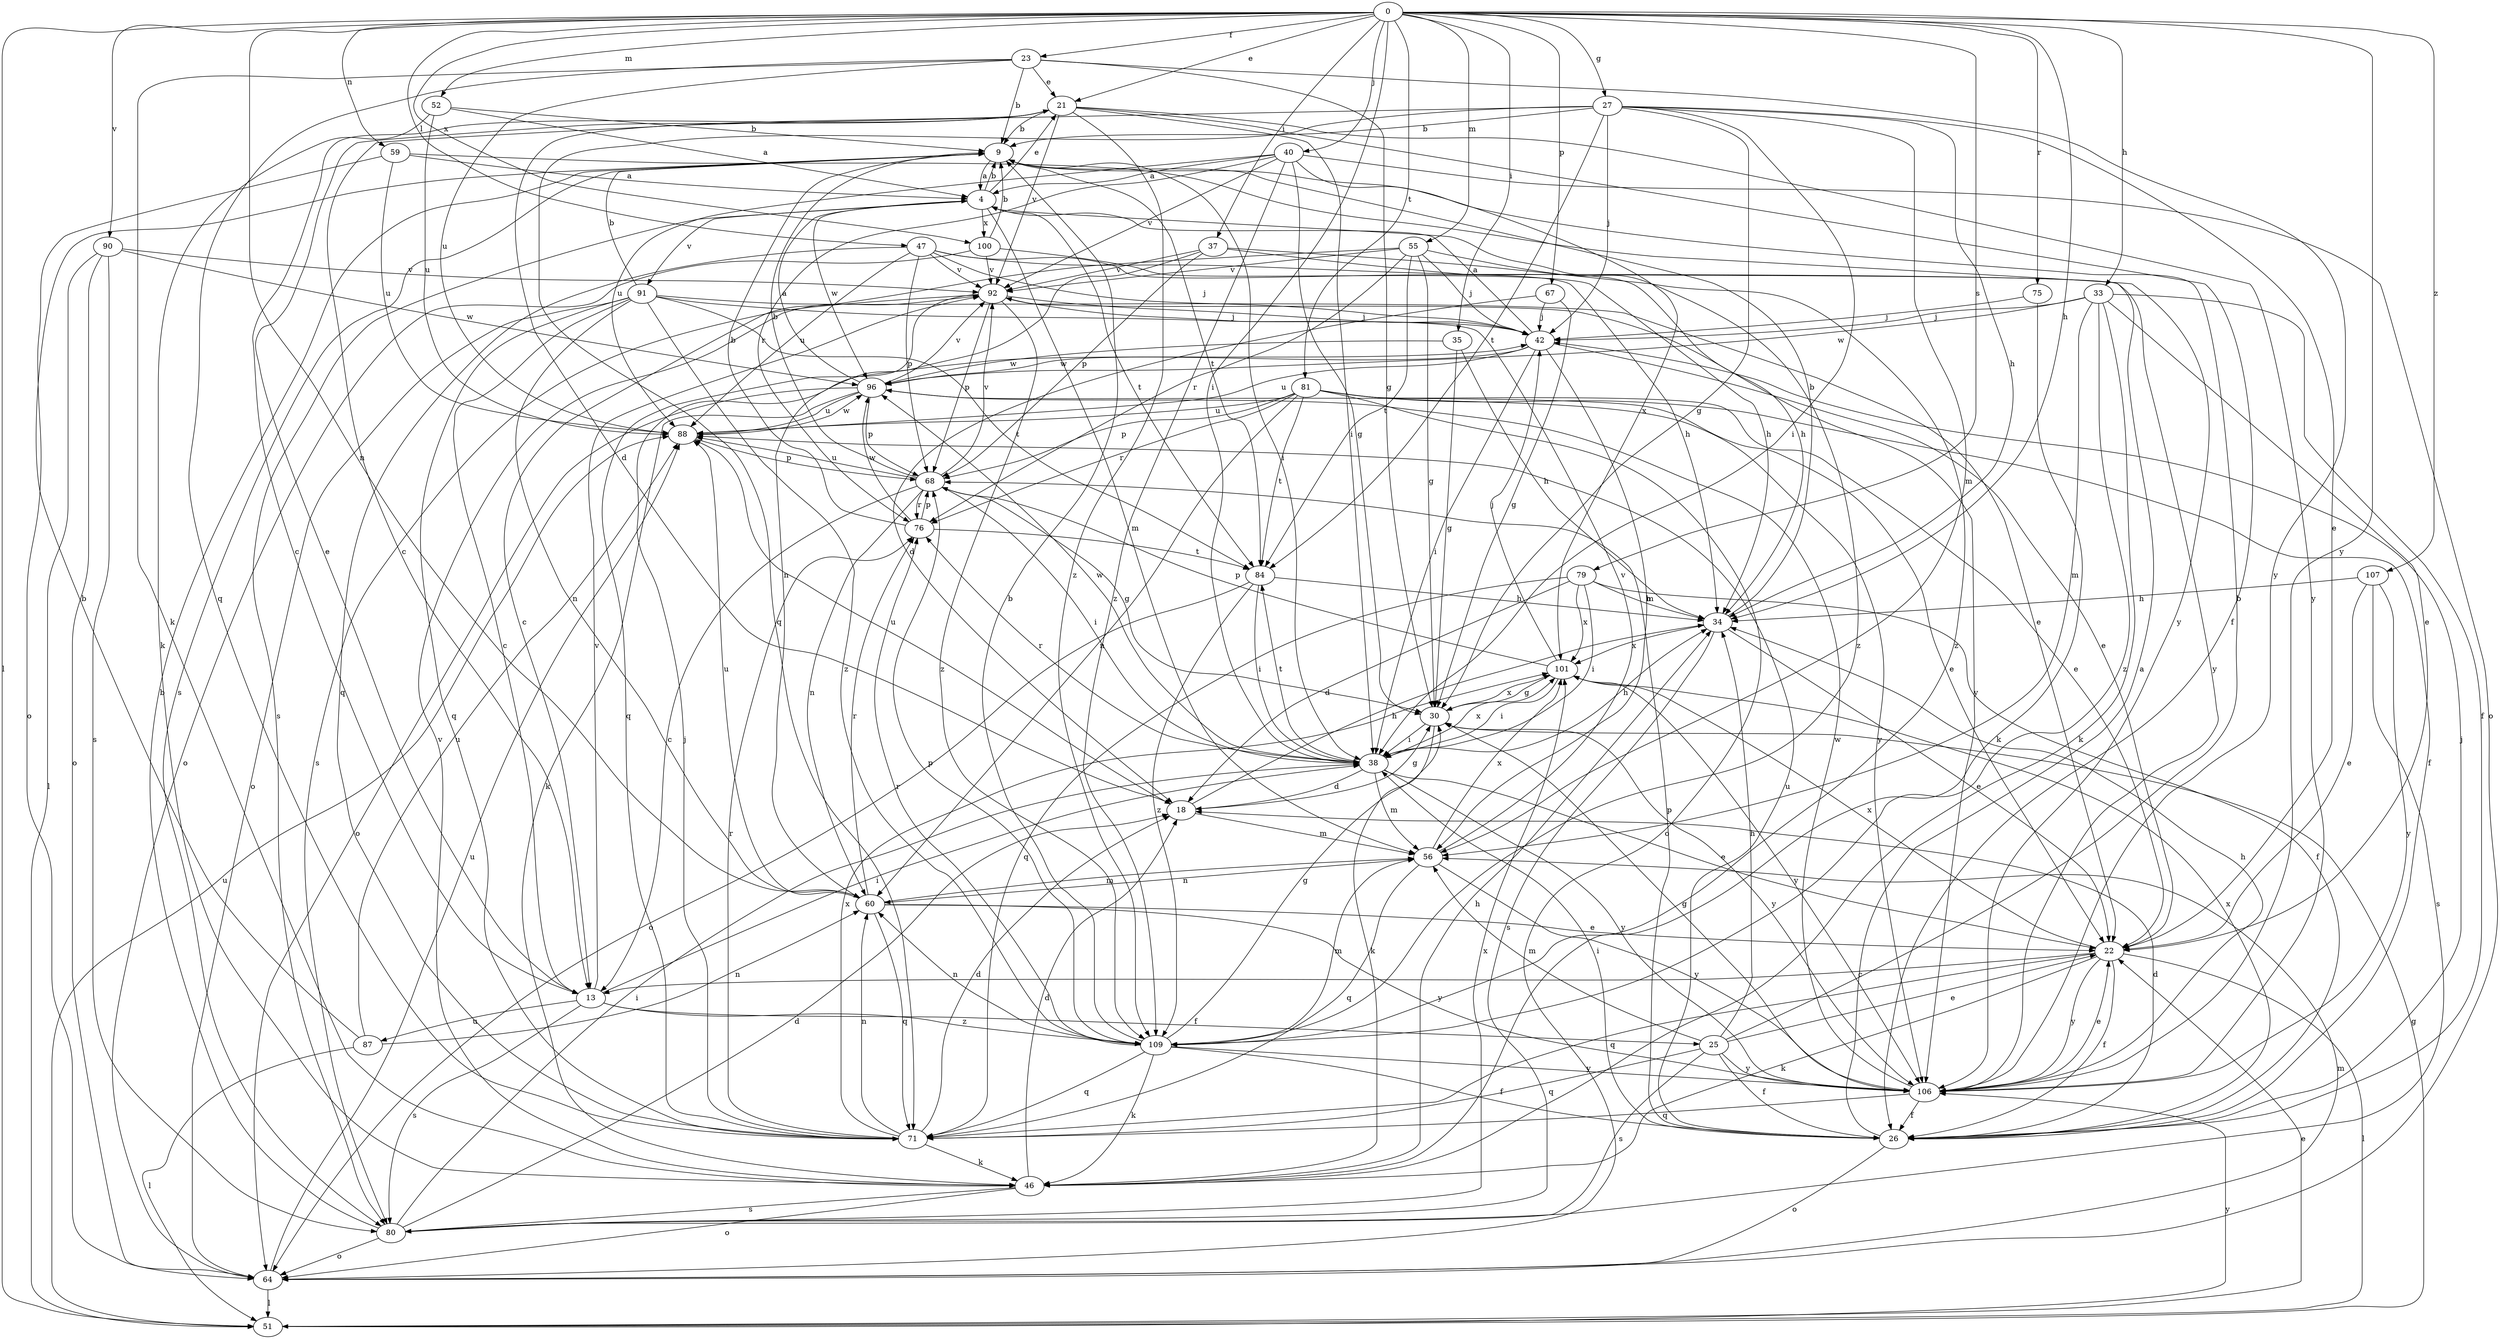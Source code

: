 strict digraph  {
0;
4;
9;
13;
18;
21;
22;
23;
25;
26;
27;
30;
33;
34;
35;
37;
38;
40;
42;
46;
47;
51;
52;
55;
56;
59;
60;
64;
67;
68;
71;
75;
76;
79;
80;
81;
84;
87;
88;
90;
91;
92;
96;
100;
101;
106;
107;
109;
0 -> 21  [label=e];
0 -> 23  [label=f];
0 -> 27  [label=g];
0 -> 33  [label=h];
0 -> 34  [label=h];
0 -> 35  [label=i];
0 -> 37  [label=i];
0 -> 38  [label=i];
0 -> 40  [label=j];
0 -> 47  [label=l];
0 -> 51  [label=l];
0 -> 52  [label=m];
0 -> 55  [label=m];
0 -> 59  [label=n];
0 -> 60  [label=n];
0 -> 67  [label=p];
0 -> 75  [label=r];
0 -> 79  [label=s];
0 -> 81  [label=t];
0 -> 90  [label=v];
0 -> 100  [label=x];
0 -> 106  [label=y];
0 -> 107  [label=z];
4 -> 9  [label=b];
4 -> 21  [label=e];
4 -> 56  [label=m];
4 -> 80  [label=s];
4 -> 84  [label=t];
4 -> 91  [label=v];
4 -> 96  [label=w];
4 -> 100  [label=x];
9 -> 4  [label=a];
9 -> 38  [label=i];
9 -> 80  [label=s];
9 -> 84  [label=t];
13 -> 21  [label=e];
13 -> 25  [label=f];
13 -> 38  [label=i];
13 -> 80  [label=s];
13 -> 87  [label=u];
13 -> 92  [label=v];
13 -> 109  [label=z];
18 -> 30  [label=g];
18 -> 34  [label=h];
18 -> 56  [label=m];
18 -> 88  [label=u];
21 -> 9  [label=b];
21 -> 13  [label=c];
21 -> 18  [label=d];
21 -> 26  [label=f];
21 -> 38  [label=i];
21 -> 92  [label=v];
21 -> 106  [label=y];
21 -> 109  [label=z];
22 -> 13  [label=c];
22 -> 26  [label=f];
22 -> 46  [label=k];
22 -> 51  [label=l];
22 -> 71  [label=q];
22 -> 101  [label=x];
22 -> 106  [label=y];
23 -> 9  [label=b];
23 -> 21  [label=e];
23 -> 30  [label=g];
23 -> 46  [label=k];
23 -> 71  [label=q];
23 -> 88  [label=u];
23 -> 106  [label=y];
25 -> 9  [label=b];
25 -> 22  [label=e];
25 -> 26  [label=f];
25 -> 34  [label=h];
25 -> 56  [label=m];
25 -> 71  [label=q];
25 -> 80  [label=s];
25 -> 106  [label=y];
26 -> 4  [label=a];
26 -> 18  [label=d];
26 -> 38  [label=i];
26 -> 42  [label=j];
26 -> 64  [label=o];
26 -> 68  [label=p];
26 -> 88  [label=u];
26 -> 101  [label=x];
27 -> 9  [label=b];
27 -> 13  [label=c];
27 -> 22  [label=e];
27 -> 30  [label=g];
27 -> 34  [label=h];
27 -> 38  [label=i];
27 -> 42  [label=j];
27 -> 56  [label=m];
27 -> 71  [label=q];
27 -> 84  [label=t];
30 -> 38  [label=i];
30 -> 46  [label=k];
30 -> 101  [label=x];
30 -> 106  [label=y];
33 -> 22  [label=e];
33 -> 26  [label=f];
33 -> 42  [label=j];
33 -> 46  [label=k];
33 -> 56  [label=m];
33 -> 96  [label=w];
33 -> 109  [label=z];
34 -> 9  [label=b];
34 -> 22  [label=e];
34 -> 80  [label=s];
34 -> 101  [label=x];
35 -> 30  [label=g];
35 -> 34  [label=h];
35 -> 96  [label=w];
37 -> 34  [label=h];
37 -> 60  [label=n];
37 -> 68  [label=p];
37 -> 92  [label=v];
37 -> 109  [label=z];
38 -> 18  [label=d];
38 -> 22  [label=e];
38 -> 34  [label=h];
38 -> 56  [label=m];
38 -> 76  [label=r];
38 -> 84  [label=t];
38 -> 96  [label=w];
38 -> 101  [label=x];
38 -> 106  [label=y];
40 -> 4  [label=a];
40 -> 30  [label=g];
40 -> 64  [label=o];
40 -> 76  [label=r];
40 -> 88  [label=u];
40 -> 92  [label=v];
40 -> 101  [label=x];
40 -> 109  [label=z];
42 -> 4  [label=a];
42 -> 22  [label=e];
42 -> 38  [label=i];
42 -> 56  [label=m];
42 -> 88  [label=u];
42 -> 96  [label=w];
46 -> 18  [label=d];
46 -> 34  [label=h];
46 -> 64  [label=o];
46 -> 80  [label=s];
46 -> 92  [label=v];
47 -> 34  [label=h];
47 -> 42  [label=j];
47 -> 68  [label=p];
47 -> 71  [label=q];
47 -> 88  [label=u];
47 -> 92  [label=v];
47 -> 106  [label=y];
51 -> 22  [label=e];
51 -> 30  [label=g];
51 -> 88  [label=u];
51 -> 106  [label=y];
52 -> 4  [label=a];
52 -> 9  [label=b];
52 -> 46  [label=k];
52 -> 88  [label=u];
55 -> 13  [label=c];
55 -> 30  [label=g];
55 -> 42  [label=j];
55 -> 76  [label=r];
55 -> 84  [label=t];
55 -> 92  [label=v];
55 -> 109  [label=z];
56 -> 60  [label=n];
56 -> 71  [label=q];
56 -> 92  [label=v];
56 -> 101  [label=x];
56 -> 106  [label=y];
59 -> 4  [label=a];
59 -> 64  [label=o];
59 -> 88  [label=u];
59 -> 106  [label=y];
60 -> 22  [label=e];
60 -> 56  [label=m];
60 -> 71  [label=q];
60 -> 76  [label=r];
60 -> 88  [label=u];
60 -> 106  [label=y];
64 -> 51  [label=l];
64 -> 56  [label=m];
64 -> 88  [label=u];
67 -> 18  [label=d];
67 -> 30  [label=g];
67 -> 42  [label=j];
68 -> 9  [label=b];
68 -> 13  [label=c];
68 -> 30  [label=g];
68 -> 38  [label=i];
68 -> 60  [label=n];
68 -> 76  [label=r];
68 -> 88  [label=u];
68 -> 92  [label=v];
71 -> 18  [label=d];
71 -> 42  [label=j];
71 -> 46  [label=k];
71 -> 60  [label=n];
71 -> 76  [label=r];
71 -> 101  [label=x];
75 -> 42  [label=j];
75 -> 46  [label=k];
76 -> 9  [label=b];
76 -> 68  [label=p];
76 -> 84  [label=t];
76 -> 96  [label=w];
79 -> 18  [label=d];
79 -> 26  [label=f];
79 -> 34  [label=h];
79 -> 38  [label=i];
79 -> 71  [label=q];
79 -> 101  [label=x];
80 -> 9  [label=b];
80 -> 18  [label=d];
80 -> 38  [label=i];
80 -> 64  [label=o];
80 -> 101  [label=x];
81 -> 22  [label=e];
81 -> 26  [label=f];
81 -> 60  [label=n];
81 -> 64  [label=o];
81 -> 68  [label=p];
81 -> 76  [label=r];
81 -> 84  [label=t];
81 -> 88  [label=u];
81 -> 106  [label=y];
84 -> 34  [label=h];
84 -> 38  [label=i];
84 -> 64  [label=o];
84 -> 109  [label=z];
87 -> 9  [label=b];
87 -> 51  [label=l];
87 -> 60  [label=n];
87 -> 88  [label=u];
88 -> 68  [label=p];
88 -> 96  [label=w];
90 -> 51  [label=l];
90 -> 64  [label=o];
90 -> 80  [label=s];
90 -> 92  [label=v];
90 -> 96  [label=w];
91 -> 9  [label=b];
91 -> 13  [label=c];
91 -> 22  [label=e];
91 -> 42  [label=j];
91 -> 60  [label=n];
91 -> 64  [label=o];
91 -> 71  [label=q];
91 -> 84  [label=t];
91 -> 109  [label=z];
92 -> 42  [label=j];
92 -> 68  [label=p];
92 -> 71  [label=q];
92 -> 80  [label=s];
92 -> 106  [label=y];
92 -> 109  [label=z];
96 -> 4  [label=a];
96 -> 22  [label=e];
96 -> 46  [label=k];
96 -> 64  [label=o];
96 -> 68  [label=p];
96 -> 88  [label=u];
96 -> 92  [label=v];
100 -> 9  [label=b];
100 -> 34  [label=h];
100 -> 64  [label=o];
100 -> 92  [label=v];
101 -> 30  [label=g];
101 -> 38  [label=i];
101 -> 42  [label=j];
101 -> 68  [label=p];
101 -> 106  [label=y];
106 -> 22  [label=e];
106 -> 26  [label=f];
106 -> 30  [label=g];
106 -> 34  [label=h];
106 -> 71  [label=q];
106 -> 96  [label=w];
107 -> 22  [label=e];
107 -> 34  [label=h];
107 -> 80  [label=s];
107 -> 106  [label=y];
109 -> 9  [label=b];
109 -> 26  [label=f];
109 -> 30  [label=g];
109 -> 46  [label=k];
109 -> 56  [label=m];
109 -> 60  [label=n];
109 -> 68  [label=p];
109 -> 71  [label=q];
109 -> 76  [label=r];
109 -> 106  [label=y];
}
